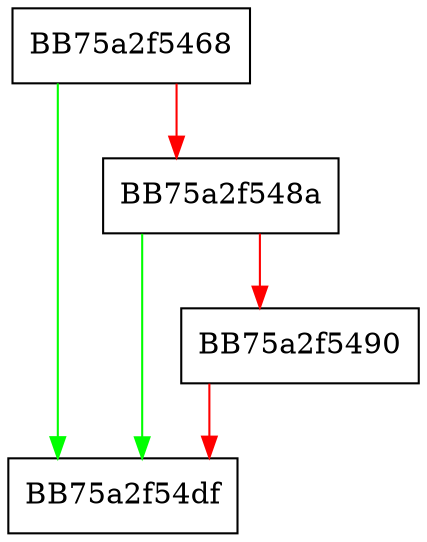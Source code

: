 digraph _Getcat {
  node [shape="box"];
  graph [splines=ortho];
  BB75a2f5468 -> BB75a2f54df [color="green"];
  BB75a2f5468 -> BB75a2f548a [color="red"];
  BB75a2f548a -> BB75a2f54df [color="green"];
  BB75a2f548a -> BB75a2f5490 [color="red"];
  BB75a2f5490 -> BB75a2f54df [color="red"];
}